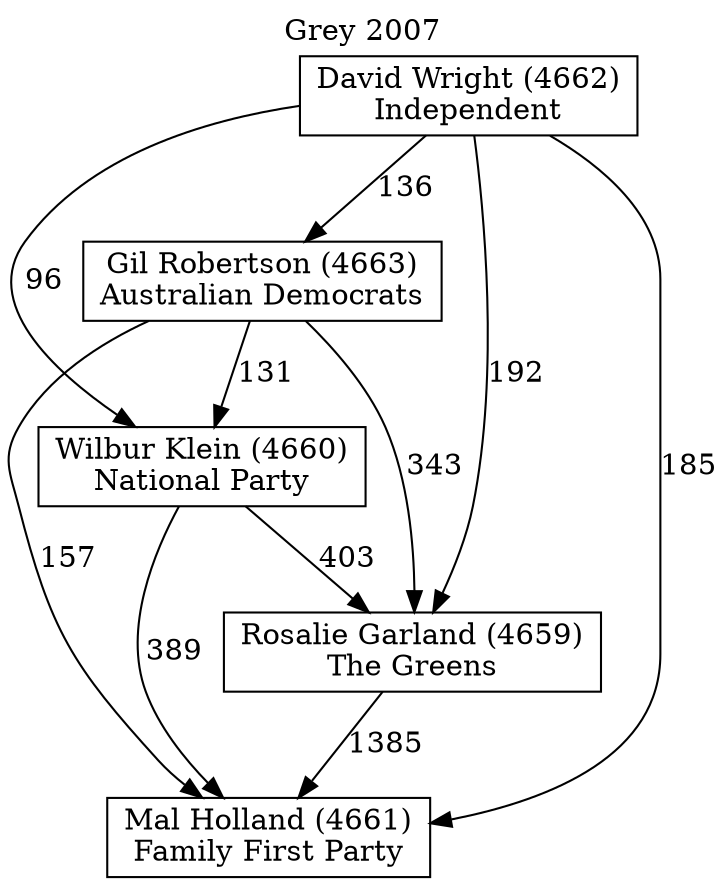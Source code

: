 // House preference flow
digraph "Mal Holland (4661)_Grey_2007" {
	graph [label="Grey 2007" labelloc=t mclimit=10]
	node [shape=box]
	"Mal Holland (4661)" [label="Mal Holland (4661)
Family First Party"]
	"Rosalie Garland (4659)" [label="Rosalie Garland (4659)
The Greens"]
	"Wilbur Klein (4660)" [label="Wilbur Klein (4660)
National Party"]
	"Gil Robertson (4663)" [label="Gil Robertson (4663)
Australian Democrats"]
	"David Wright (4662)" [label="David Wright (4662)
Independent"]
	"Rosalie Garland (4659)" -> "Mal Holland (4661)" [label=1385]
	"Wilbur Klein (4660)" -> "Rosalie Garland (4659)" [label=403]
	"Gil Robertson (4663)" -> "Wilbur Klein (4660)" [label=131]
	"David Wright (4662)" -> "Gil Robertson (4663)" [label=136]
	"Wilbur Klein (4660)" -> "Mal Holland (4661)" [label=389]
	"Gil Robertson (4663)" -> "Mal Holland (4661)" [label=157]
	"David Wright (4662)" -> "Mal Holland (4661)" [label=185]
	"David Wright (4662)" -> "Wilbur Klein (4660)" [label=96]
	"Gil Robertson (4663)" -> "Rosalie Garland (4659)" [label=343]
	"David Wright (4662)" -> "Rosalie Garland (4659)" [label=192]
}
